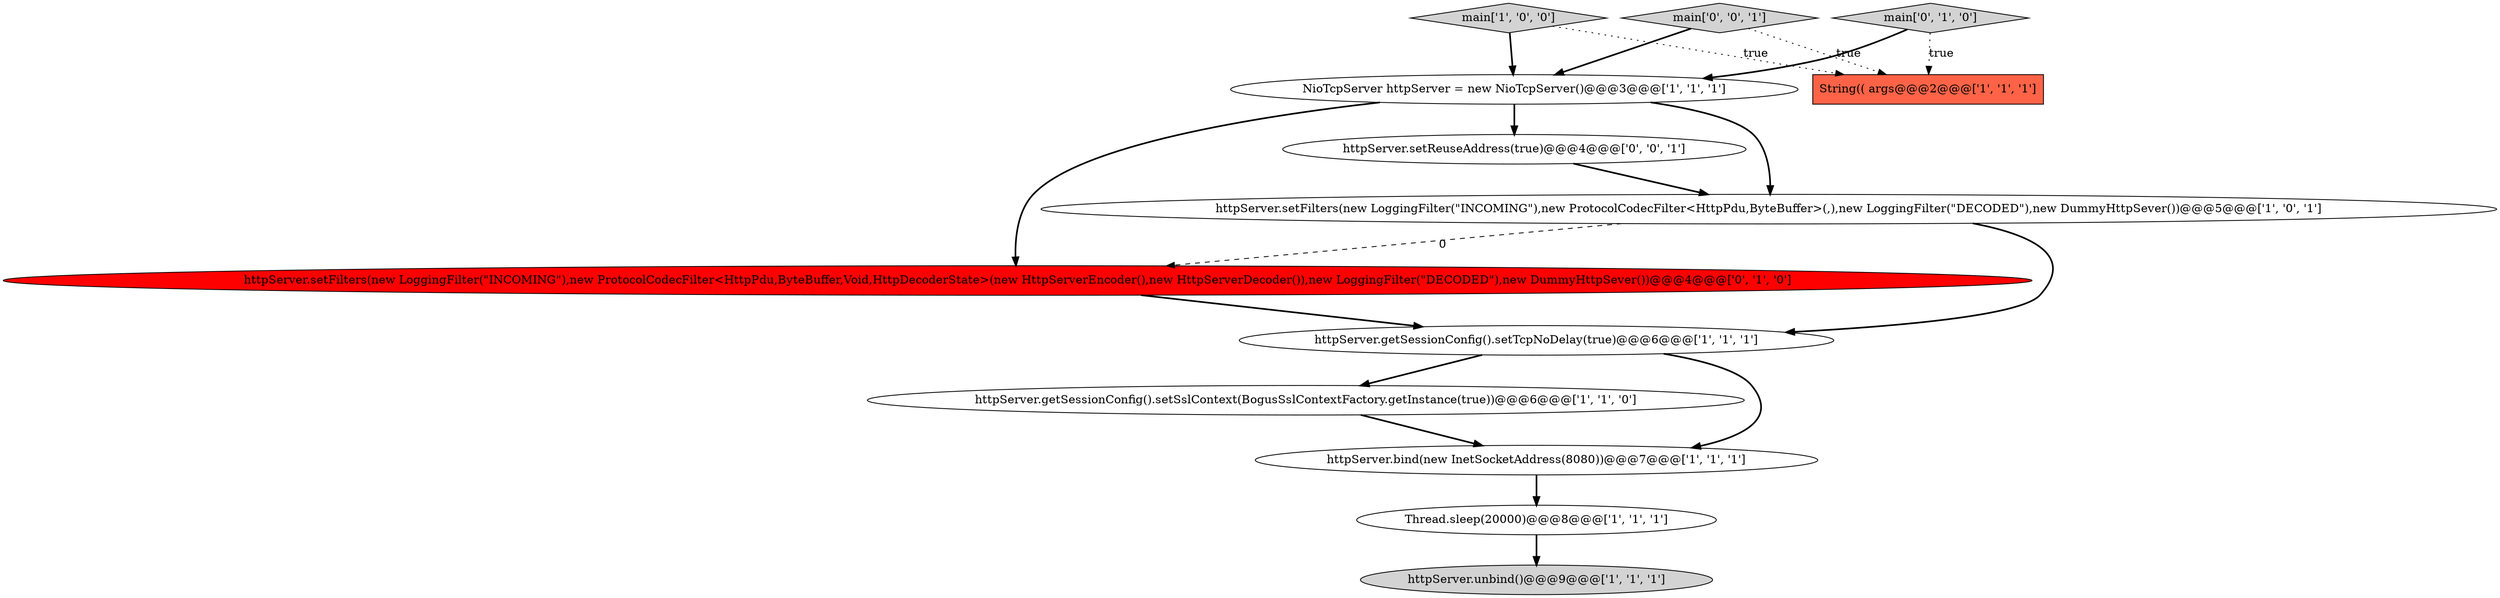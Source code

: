 digraph {
2 [style = filled, label = "main['1', '0', '0']", fillcolor = lightgray, shape = diamond image = "AAA0AAABBB1BBB"];
3 [style = filled, label = "httpServer.unbind()@@@9@@@['1', '1', '1']", fillcolor = lightgray, shape = ellipse image = "AAA0AAABBB1BBB"];
7 [style = filled, label = "Thread.sleep(20000)@@@8@@@['1', '1', '1']", fillcolor = white, shape = ellipse image = "AAA0AAABBB1BBB"];
10 [style = filled, label = "main['0', '1', '0']", fillcolor = lightgray, shape = diamond image = "AAA0AAABBB2BBB"];
12 [style = filled, label = "main['0', '0', '1']", fillcolor = lightgray, shape = diamond image = "AAA0AAABBB3BBB"];
8 [style = filled, label = "String(( args@@@2@@@['1', '1', '1']", fillcolor = tomato, shape = box image = "AAA0AAABBB1BBB"];
4 [style = filled, label = "NioTcpServer httpServer = new NioTcpServer()@@@3@@@['1', '1', '1']", fillcolor = white, shape = ellipse image = "AAA0AAABBB1BBB"];
6 [style = filled, label = "httpServer.getSessionConfig().setSslContext(BogusSslContextFactory.getInstance(true))@@@6@@@['1', '1', '0']", fillcolor = white, shape = ellipse image = "AAA0AAABBB1BBB"];
0 [style = filled, label = "httpServer.getSessionConfig().setTcpNoDelay(true)@@@6@@@['1', '1', '1']", fillcolor = white, shape = ellipse image = "AAA0AAABBB1BBB"];
9 [style = filled, label = "httpServer.setFilters(new LoggingFilter(\"INCOMING\"),new ProtocolCodecFilter<HttpPdu,ByteBuffer,Void,HttpDecoderState>(new HttpServerEncoder(),new HttpServerDecoder()),new LoggingFilter(\"DECODED\"),new DummyHttpSever())@@@4@@@['0', '1', '0']", fillcolor = red, shape = ellipse image = "AAA1AAABBB2BBB"];
11 [style = filled, label = "httpServer.setReuseAddress(true)@@@4@@@['0', '0', '1']", fillcolor = white, shape = ellipse image = "AAA0AAABBB3BBB"];
5 [style = filled, label = "httpServer.bind(new InetSocketAddress(8080))@@@7@@@['1', '1', '1']", fillcolor = white, shape = ellipse image = "AAA0AAABBB1BBB"];
1 [style = filled, label = "httpServer.setFilters(new LoggingFilter(\"INCOMING\"),new ProtocolCodecFilter<HttpPdu,ByteBuffer>(,),new LoggingFilter(\"DECODED\"),new DummyHttpSever())@@@5@@@['1', '0', '1']", fillcolor = white, shape = ellipse image = "AAA0AAABBB1BBB"];
4->9 [style = bold, label=""];
5->7 [style = bold, label=""];
10->8 [style = dotted, label="true"];
6->5 [style = bold, label=""];
1->9 [style = dashed, label="0"];
4->1 [style = bold, label=""];
1->0 [style = bold, label=""];
9->0 [style = bold, label=""];
4->11 [style = bold, label=""];
12->4 [style = bold, label=""];
0->6 [style = bold, label=""];
2->4 [style = bold, label=""];
11->1 [style = bold, label=""];
12->8 [style = dotted, label="true"];
7->3 [style = bold, label=""];
2->8 [style = dotted, label="true"];
0->5 [style = bold, label=""];
10->4 [style = bold, label=""];
}
